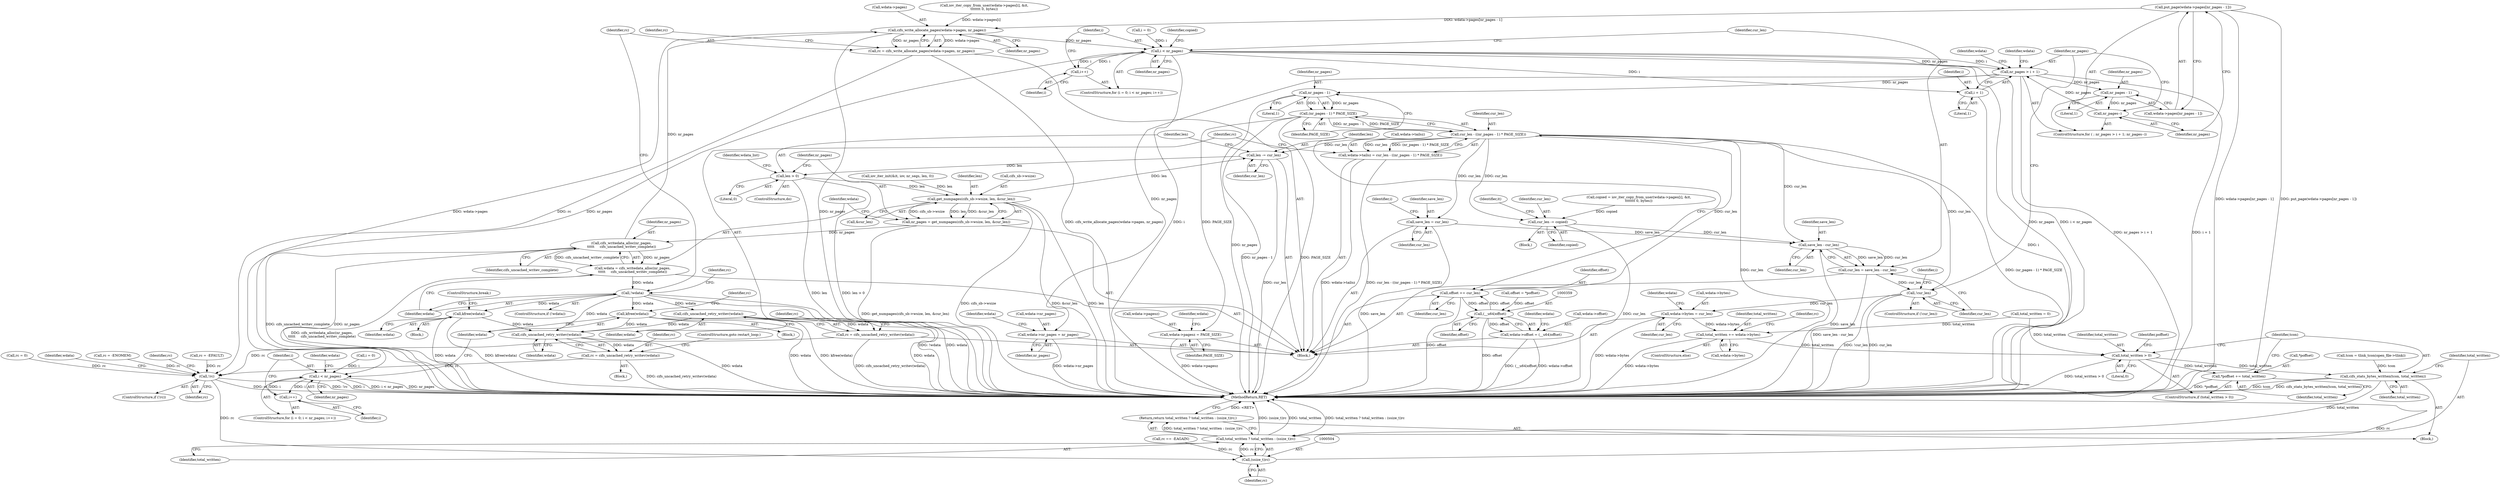 digraph "0_linux_5d81de8e8667da7135d3a32a964087c0faf5483f@array" {
"1000336" [label="(Call,put_page(wdata->pages[nr_pages - 1]))"];
"1000249" [label="(Call,cifs_write_allocate_pages(wdata->pages, nr_pages))"];
"1000247" [label="(Call,rc = cifs_write_allocate_pages(wdata->pages, nr_pages))"];
"1000434" [label="(Call,!rc)"];
"1000503" [label="(Call,(ssize_t)rc)"];
"1000500" [label="(Call,total_written ? total_written : (ssize_t)rc)"];
"1000499" [label="(Return,return total_written ? total_written : (ssize_t)rc;)"];
"1000267" [label="(Call,i < nr_pages)"];
"1000270" [label="(Call,i++)"];
"1000310" [label="(Call,i < nr_pages)"];
"1000313" [label="(Call,i++)"];
"1000329" [label="(Call,nr_pages > i + 1)"];
"1000341" [label="(Call,nr_pages - 1)"];
"1000334" [label="(Call,nr_pages--)"];
"1000349" [label="(Call,wdata->nr_pages = nr_pages)"];
"1000389" [label="(Call,nr_pages - 1)"];
"1000388" [label="(Call,(nr_pages - 1) * PAGE_SIZE)"];
"1000377" [label="(Call,wdata->pagesz = PAGE_SIZE)"];
"1000386" [label="(Call,cur_len - ((nr_pages - 1) * PAGE_SIZE))"];
"1000260" [label="(Call,save_len = cur_len)"];
"1000299" [label="(Call,save_len - cur_len)"];
"1000297" [label="(Call,cur_len = save_len - cur_len)"];
"1000303" [label="(Call,!cur_len)"];
"1000372" [label="(Call,wdata->bytes = cur_len)"];
"1000461" [label="(Call,total_written += wdata->bytes)"];
"1000489" [label="(Call,total_written > 0)"];
"1000492" [label="(Call,*poffset += total_written)"];
"1000496" [label="(Call,cifs_stats_bytes_written(tcon, total_written))"];
"1000285" [label="(Call,cur_len -= copied)"];
"1000382" [label="(Call,wdata->tailsz = cur_len - ((nr_pages - 1) * PAGE_SIZE))"];
"1000414" [label="(Call,offset += cur_len)"];
"1000358" [label="(Call,(__u64)offset)"];
"1000354" [label="(Call,wdata->offset = (__u64)offset)"];
"1000417" [label="(Call,len -= cur_len)"];
"1000420" [label="(Call,len > 0)"];
"1000226" [label="(Call,get_numpages(cifs_sb->wsize, len, &cur_len))"];
"1000224" [label="(Call,nr_pages = get_numpages(cifs_sb->wsize, len, &cur_len))"];
"1000235" [label="(Call,cifs_writedata_alloc(nr_pages,\n\t\t\t\t\t     cifs_uncached_writev_complete))"];
"1000233" [label="(Call,wdata = cifs_writedata_alloc(nr_pages,\n\t\t\t\t\t     cifs_uncached_writev_complete))"];
"1000239" [label="(Call,!wdata)"];
"1000257" [label="(Call,kfree(wdata))"];
"1000474" [label="(Call,cifs_uncached_retry_writev(wdata))"];
"1000472" [label="(Call,rc = cifs_uncached_retry_writev(wdata))"];
"1000321" [label="(Call,kfree(wdata))"];
"1000395" [label="(Call,cifs_uncached_retry_writev(wdata))"];
"1000393" [label="(Call,rc = cifs_uncached_retry_writev(wdata))"];
"1000331" [label="(Call,i + 1)"];
"1000503" [label="(Call,(ssize_t)rc)"];
"1000303" [label="(Call,!cur_len)"];
"1000353" [label="(Identifier,nr_pages)"];
"1000305" [label="(Block,)"];
"1000420" [label="(Call,len > 0)"];
"1000267" [label="(Call,i < nr_pages)"];
"1000350" [label="(Call,wdata->nr_pages)"];
"1000433" [label="(ControlStructure,if (!rc))"];
"1000261" [label="(Identifier,save_len)"];
"1000492" [label="(Call,*poffset += total_written)"];
"1000336" [label="(Call,put_page(wdata->pages[nr_pages - 1]))"];
"1000389" [label="(Call,nr_pages - 1)"];
"1000222" [label="(Block,)"];
"1000354" [label="(Call,wdata->offset = (__u64)offset)"];
"1000498" [label="(Identifier,total_written)"];
"1000324" [label="(Identifier,rc)"];
"1000231" [label="(Call,&cur_len)"];
"1000495" [label="(Identifier,total_written)"];
"1000417" [label="(Call,len -= cur_len)"];
"1000480" [label="(Identifier,wdata)"];
"1000214" [label="(Call,iov_iter_init(&it, iov, nr_segs, len, 0))"];
"1000398" [label="(Identifier,rc)"];
"1000270" [label="(Call,i++)"];
"1000265" [label="(Identifier,i)"];
"1000328" [label="(ControlStructure,for ( ; nr_pages > i + 1; nr_pages--))"];
"1000314" [label="(Identifier,i)"];
"1000386" [label="(Call,cur_len - ((nr_pages - 1) * PAGE_SIZE))"];
"1000335" [label="(Identifier,nr_pages)"];
"1000349" [label="(Call,wdata->nr_pages = nr_pages)"];
"1000308" [label="(Identifier,i)"];
"1000322" [label="(Identifier,wdata)"];
"1000506" [label="(MethodReturn,RET)"];
"1000339" [label="(Identifier,wdata)"];
"1000243" [label="(Identifier,rc)"];
"1000318" [label="(Identifier,wdata)"];
"1000236" [label="(Identifier,nr_pages)"];
"1000342" [label="(Identifier,nr_pages)"];
"1000312" [label="(Identifier,nr_pages)"];
"1000268" [label="(Identifier,i)"];
"1000473" [label="(Identifier,rc)"];
"1000341" [label="(Call,nr_pages - 1)"];
"1000377" [label="(Call,wdata->pagesz = PAGE_SIZE)"];
"1000460" [label="(ControlStructure,else)"];
"1000307" [label="(Call,i = 0)"];
"1000494" [label="(Identifier,poffset)"];
"1000300" [label="(Identifier,save_len)"];
"1000462" [label="(Identifier,total_written)"];
"1000346" [label="(Identifier,wdata)"];
"1000493" [label="(Call,*poffset)"];
"1000419" [label="(Identifier,cur_len)"];
"1000390" [label="(Identifier,nr_pages)"];
"1000427" [label="(Identifier,wdata_list)"];
"1000337" [label="(Call,wdata->pages[nr_pages - 1])"];
"1000421" [label="(Identifier,len)"];
"1000383" [label="(Call,wdata->tailsz)"];
"1000272" [label="(Block,)"];
"1000258" [label="(Identifier,wdata)"];
"1000384" [label="(Identifier,wdata)"];
"1000224" [label="(Call,nr_pages = get_numpages(cifs_sb->wsize, len, &cur_len))"];
"1000334" [label="(Call,nr_pages--)"];
"1000260" [label="(Call,save_len = cur_len)"];
"1000311" [label="(Identifier,i)"];
"1000297" [label="(Call,cur_len = save_len - cur_len)"];
"1000435" [label="(Identifier,rc)"];
"1000416" [label="(Identifier,cur_len)"];
"1000330" [label="(Identifier,nr_pages)"];
"1000393" [label="(Call,rc = cifs_uncached_retry_writev(wdata))"];
"1000285" [label="(Call,cur_len -= copied)"];
"1000226" [label="(Call,get_numpages(cifs_sb->wsize, len, &cur_len))"];
"1000505" [label="(Identifier,rc)"];
"1000372" [label="(Call,wdata->bytes = cur_len)"];
"1000471" [label="(Block,)"];
"1000225" [label="(Identifier,nr_pages)"];
"1000422" [label="(Literal,0)"];
"1000415" [label="(Identifier,offset)"];
"1000253" [label="(Identifier,nr_pages)"];
"1000257" [label="(Call,kfree(wdata))"];
"1000242" [label="(Call,rc = -ENOMEM)"];
"1000388" [label="(Call,(nr_pages - 1) * PAGE_SIZE)"];
"1000381" [label="(Identifier,PAGE_SIZE)"];
"1000262" [label="(Identifier,cur_len)"];
"1000248" [label="(Identifier,rc)"];
"1000343" [label="(Literal,1)"];
"1000396" [label="(Identifier,wdata)"];
"1000302" [label="(ControlStructure,if (!cur_len))"];
"1000274" [label="(Identifier,copied)"];
"1000238" [label="(ControlStructure,if (!wdata))"];
"1000304" [label="(Identifier,cur_len)"];
"1000438" [label="(Identifier,rc)"];
"1000230" [label="(Identifier,len)"];
"1000476" [label="(ControlStructure,goto restart_loop;)"];
"1000227" [label="(Call,cifs_sb->wsize)"];
"1000313" [label="(Call,i++)"];
"1000306" [label="(ControlStructure,for (i = 0; i < nr_pages; i++))"];
"1000502" [label="(Identifier,total_written)"];
"1000392" [label="(Identifier,PAGE_SIZE)"];
"1000323" [label="(Call,rc = -EFAULT)"];
"1000497" [label="(Identifier,tcon)"];
"1000249" [label="(Call,cifs_write_allocate_pages(wdata->pages, nr_pages))"];
"1000290" [label="(Identifier,it)"];
"1000310" [label="(Call,i < nr_pages)"];
"1000250" [label="(Call,wdata->pages)"];
"1000247" [label="(Call,rc = cifs_write_allocate_pages(wdata->pages, nr_pages))"];
"1000255" [label="(Identifier,rc)"];
"1000360" [label="(Identifier,offset)"];
"1000378" [label="(Call,wdata->pagesz)"];
"1000395" [label="(Call,cifs_uncached_retry_writev(wdata))"];
"1000501" [label="(Identifier,total_written)"];
"1000173" [label="(Call,tcon = tlink_tcon(open_file->tlink))"];
"1000271" [label="(Identifier,i)"];
"1000391" [label="(Literal,1)"];
"1000269" [label="(Identifier,nr_pages)"];
"1000467" [label="(Call,rc == -EAGAIN)"];
"1000120" [label="(Call,total_written = 0)"];
"1000463" [label="(Call,wdata->bytes)"];
"1000428" [label="(Call,rc = 0)"];
"1000233" [label="(Call,wdata = cifs_writedata_alloc(nr_pages,\n\t\t\t\t\t     cifs_uncached_writev_complete))"];
"1000434" [label="(Call,!rc)"];
"1000235" [label="(Call,cifs_writedata_alloc(nr_pages,\n\t\t\t\t\t     cifs_uncached_writev_complete))"];
"1000321" [label="(Call,kfree(wdata))"];
"1000333" [label="(Literal,1)"];
"1000373" [label="(Call,wdata->bytes)"];
"1000286" [label="(Identifier,cur_len)"];
"1000387" [label="(Identifier,cur_len)"];
"1000331" [label="(Call,i + 1)"];
"1000468" [label="(Identifier,rc)"];
"1000418" [label="(Identifier,len)"];
"1000363" [label="(Identifier,wdata)"];
"1000112" [label="(Block,)"];
"1000475" [label="(Identifier,wdata)"];
"1000472" [label="(Call,rc = cifs_uncached_retry_writev(wdata))"];
"1000263" [label="(ControlStructure,for (i = 0; i < nr_pages; i++))"];
"1000376" [label="(Identifier,cur_len)"];
"1000298" [label="(Identifier,cur_len)"];
"1000299" [label="(Call,save_len - cur_len)"];
"1000491" [label="(Literal,0)"];
"1000275" [label="(Call,iov_iter_copy_from_user(wdata->pages[i], &it,\n\t\t\t\t\t\t\t 0, bytes))"];
"1000273" [label="(Call,copied = iov_iter_copy_from_user(wdata->pages[i], &it,\n\t\t\t\t\t\t\t 0, bytes))"];
"1000394" [label="(Identifier,rc)"];
"1000474" [label="(Call,cifs_uncached_retry_writev(wdata))"];
"1000221" [label="(ControlStructure,do)"];
"1000379" [label="(Identifier,wdata)"];
"1000500" [label="(Call,total_written ? total_written : (ssize_t)rc)"];
"1000382" [label="(Call,wdata->tailsz = cur_len - ((nr_pages - 1) * PAGE_SIZE))"];
"1000301" [label="(Identifier,cur_len)"];
"1000414" [label="(Call,offset += cur_len)"];
"1000358" [label="(Call,(__u64)offset)"];
"1000355" [label="(Call,wdata->offset)"];
"1000234" [label="(Identifier,wdata)"];
"1000490" [label="(Identifier,total_written)"];
"1000287" [label="(Identifier,copied)"];
"1000237" [label="(Identifier,cifs_uncached_writev_complete)"];
"1000329" [label="(Call,nr_pages > i + 1)"];
"1000332" [label="(Identifier,i)"];
"1000489" [label="(Call,total_written > 0)"];
"1000461" [label="(Call,total_written += wdata->bytes)"];
"1000264" [label="(Call,i = 0)"];
"1000499" [label="(Return,return total_written ? total_written : (ssize_t)rc;)"];
"1000256" [label="(Block,)"];
"1000259" [label="(ControlStructure,break;)"];
"1000496" [label="(Call,cifs_stats_bytes_written(tcon, total_written))"];
"1000193" [label="(Call,offset = *poffset)"];
"1000488" [label="(ControlStructure,if (total_written > 0))"];
"1000356" [label="(Identifier,wdata)"];
"1000240" [label="(Identifier,wdata)"];
"1000239" [label="(Call,!wdata)"];
"1000336" -> "1000328"  [label="AST: "];
"1000336" -> "1000337"  [label="CFG: "];
"1000337" -> "1000336"  [label="AST: "];
"1000335" -> "1000336"  [label="CFG: "];
"1000336" -> "1000506"  [label="DDG: put_page(wdata->pages[nr_pages - 1])"];
"1000336" -> "1000506"  [label="DDG: wdata->pages[nr_pages - 1]"];
"1000336" -> "1000249"  [label="DDG: wdata->pages[nr_pages - 1]"];
"1000249" -> "1000247"  [label="AST: "];
"1000249" -> "1000253"  [label="CFG: "];
"1000250" -> "1000249"  [label="AST: "];
"1000253" -> "1000249"  [label="AST: "];
"1000247" -> "1000249"  [label="CFG: "];
"1000249" -> "1000506"  [label="DDG: nr_pages"];
"1000249" -> "1000506"  [label="DDG: wdata->pages"];
"1000249" -> "1000247"  [label="DDG: wdata->pages"];
"1000249" -> "1000247"  [label="DDG: nr_pages"];
"1000275" -> "1000249"  [label="DDG: wdata->pages[i]"];
"1000235" -> "1000249"  [label="DDG: nr_pages"];
"1000249" -> "1000267"  [label="DDG: nr_pages"];
"1000247" -> "1000222"  [label="AST: "];
"1000248" -> "1000247"  [label="AST: "];
"1000255" -> "1000247"  [label="CFG: "];
"1000247" -> "1000506"  [label="DDG: cifs_write_allocate_pages(wdata->pages, nr_pages)"];
"1000247" -> "1000434"  [label="DDG: rc"];
"1000434" -> "1000433"  [label="AST: "];
"1000434" -> "1000435"  [label="CFG: "];
"1000435" -> "1000434"  [label="AST: "];
"1000438" -> "1000434"  [label="CFG: "];
"1000480" -> "1000434"  [label="CFG: "];
"1000434" -> "1000506"  [label="DDG: !rc"];
"1000434" -> "1000506"  [label="DDG: rc"];
"1000393" -> "1000434"  [label="DDG: rc"];
"1000428" -> "1000434"  [label="DDG: rc"];
"1000242" -> "1000434"  [label="DDG: rc"];
"1000323" -> "1000434"  [label="DDG: rc"];
"1000472" -> "1000434"  [label="DDG: rc"];
"1000434" -> "1000503"  [label="DDG: rc"];
"1000503" -> "1000500"  [label="AST: "];
"1000503" -> "1000505"  [label="CFG: "];
"1000504" -> "1000503"  [label="AST: "];
"1000505" -> "1000503"  [label="AST: "];
"1000500" -> "1000503"  [label="CFG: "];
"1000503" -> "1000506"  [label="DDG: rc"];
"1000503" -> "1000500"  [label="DDG: rc"];
"1000467" -> "1000503"  [label="DDG: rc"];
"1000500" -> "1000499"  [label="AST: "];
"1000500" -> "1000502"  [label="CFG: "];
"1000501" -> "1000500"  [label="AST: "];
"1000502" -> "1000500"  [label="AST: "];
"1000499" -> "1000500"  [label="CFG: "];
"1000500" -> "1000506"  [label="DDG: (ssize_t)rc"];
"1000500" -> "1000506"  [label="DDG: total_written"];
"1000500" -> "1000506"  [label="DDG: total_written ? total_written : (ssize_t)rc"];
"1000500" -> "1000499"  [label="DDG: total_written ? total_written : (ssize_t)rc"];
"1000496" -> "1000500"  [label="DDG: total_written"];
"1000499" -> "1000112"  [label="AST: "];
"1000506" -> "1000499"  [label="CFG: "];
"1000499" -> "1000506"  [label="DDG: <RET>"];
"1000267" -> "1000263"  [label="AST: "];
"1000267" -> "1000269"  [label="CFG: "];
"1000268" -> "1000267"  [label="AST: "];
"1000269" -> "1000267"  [label="AST: "];
"1000274" -> "1000267"  [label="CFG: "];
"1000298" -> "1000267"  [label="CFG: "];
"1000267" -> "1000506"  [label="DDG: nr_pages"];
"1000267" -> "1000506"  [label="DDG: i < nr_pages"];
"1000267" -> "1000506"  [label="DDG: i"];
"1000264" -> "1000267"  [label="DDG: i"];
"1000270" -> "1000267"  [label="DDG: i"];
"1000267" -> "1000270"  [label="DDG: i"];
"1000267" -> "1000310"  [label="DDG: nr_pages"];
"1000267" -> "1000329"  [label="DDG: nr_pages"];
"1000267" -> "1000329"  [label="DDG: i"];
"1000267" -> "1000331"  [label="DDG: i"];
"1000270" -> "1000263"  [label="AST: "];
"1000270" -> "1000271"  [label="CFG: "];
"1000271" -> "1000270"  [label="AST: "];
"1000268" -> "1000270"  [label="CFG: "];
"1000310" -> "1000306"  [label="AST: "];
"1000310" -> "1000312"  [label="CFG: "];
"1000311" -> "1000310"  [label="AST: "];
"1000312" -> "1000310"  [label="AST: "];
"1000318" -> "1000310"  [label="CFG: "];
"1000322" -> "1000310"  [label="CFG: "];
"1000310" -> "1000506"  [label="DDG: i < nr_pages"];
"1000310" -> "1000506"  [label="DDG: nr_pages"];
"1000310" -> "1000506"  [label="DDG: i"];
"1000307" -> "1000310"  [label="DDG: i"];
"1000313" -> "1000310"  [label="DDG: i"];
"1000310" -> "1000313"  [label="DDG: i"];
"1000313" -> "1000306"  [label="AST: "];
"1000313" -> "1000314"  [label="CFG: "];
"1000314" -> "1000313"  [label="AST: "];
"1000311" -> "1000313"  [label="CFG: "];
"1000329" -> "1000328"  [label="AST: "];
"1000329" -> "1000331"  [label="CFG: "];
"1000330" -> "1000329"  [label="AST: "];
"1000331" -> "1000329"  [label="AST: "];
"1000339" -> "1000329"  [label="CFG: "];
"1000346" -> "1000329"  [label="CFG: "];
"1000329" -> "1000506"  [label="DDG: i + 1"];
"1000329" -> "1000506"  [label="DDG: nr_pages > i + 1"];
"1000334" -> "1000329"  [label="DDG: nr_pages"];
"1000329" -> "1000341"  [label="DDG: nr_pages"];
"1000329" -> "1000349"  [label="DDG: nr_pages"];
"1000329" -> "1000389"  [label="DDG: nr_pages"];
"1000341" -> "1000337"  [label="AST: "];
"1000341" -> "1000343"  [label="CFG: "];
"1000342" -> "1000341"  [label="AST: "];
"1000343" -> "1000341"  [label="AST: "];
"1000337" -> "1000341"  [label="CFG: "];
"1000341" -> "1000334"  [label="DDG: nr_pages"];
"1000334" -> "1000328"  [label="AST: "];
"1000334" -> "1000335"  [label="CFG: "];
"1000335" -> "1000334"  [label="AST: "];
"1000330" -> "1000334"  [label="CFG: "];
"1000349" -> "1000222"  [label="AST: "];
"1000349" -> "1000353"  [label="CFG: "];
"1000350" -> "1000349"  [label="AST: "];
"1000353" -> "1000349"  [label="AST: "];
"1000356" -> "1000349"  [label="CFG: "];
"1000349" -> "1000506"  [label="DDG: wdata->nr_pages"];
"1000389" -> "1000388"  [label="AST: "];
"1000389" -> "1000391"  [label="CFG: "];
"1000390" -> "1000389"  [label="AST: "];
"1000391" -> "1000389"  [label="AST: "];
"1000392" -> "1000389"  [label="CFG: "];
"1000389" -> "1000506"  [label="DDG: nr_pages"];
"1000389" -> "1000388"  [label="DDG: nr_pages"];
"1000389" -> "1000388"  [label="DDG: 1"];
"1000388" -> "1000386"  [label="AST: "];
"1000388" -> "1000392"  [label="CFG: "];
"1000392" -> "1000388"  [label="AST: "];
"1000386" -> "1000388"  [label="CFG: "];
"1000388" -> "1000506"  [label="DDG: nr_pages - 1"];
"1000388" -> "1000506"  [label="DDG: PAGE_SIZE"];
"1000388" -> "1000377"  [label="DDG: PAGE_SIZE"];
"1000388" -> "1000386"  [label="DDG: nr_pages - 1"];
"1000388" -> "1000386"  [label="DDG: PAGE_SIZE"];
"1000377" -> "1000222"  [label="AST: "];
"1000377" -> "1000381"  [label="CFG: "];
"1000378" -> "1000377"  [label="AST: "];
"1000381" -> "1000377"  [label="AST: "];
"1000384" -> "1000377"  [label="CFG: "];
"1000377" -> "1000506"  [label="DDG: wdata->pagesz"];
"1000386" -> "1000382"  [label="AST: "];
"1000387" -> "1000386"  [label="AST: "];
"1000382" -> "1000386"  [label="CFG: "];
"1000386" -> "1000506"  [label="DDG: (nr_pages - 1) * PAGE_SIZE"];
"1000386" -> "1000506"  [label="DDG: cur_len"];
"1000386" -> "1000260"  [label="DDG: cur_len"];
"1000386" -> "1000285"  [label="DDG: cur_len"];
"1000386" -> "1000299"  [label="DDG: cur_len"];
"1000386" -> "1000382"  [label="DDG: cur_len"];
"1000386" -> "1000382"  [label="DDG: (nr_pages - 1) * PAGE_SIZE"];
"1000303" -> "1000386"  [label="DDG: cur_len"];
"1000386" -> "1000414"  [label="DDG: cur_len"];
"1000386" -> "1000417"  [label="DDG: cur_len"];
"1000260" -> "1000222"  [label="AST: "];
"1000260" -> "1000262"  [label="CFG: "];
"1000261" -> "1000260"  [label="AST: "];
"1000262" -> "1000260"  [label="AST: "];
"1000265" -> "1000260"  [label="CFG: "];
"1000260" -> "1000506"  [label="DDG: save_len"];
"1000260" -> "1000299"  [label="DDG: save_len"];
"1000299" -> "1000297"  [label="AST: "];
"1000299" -> "1000301"  [label="CFG: "];
"1000300" -> "1000299"  [label="AST: "];
"1000301" -> "1000299"  [label="AST: "];
"1000297" -> "1000299"  [label="CFG: "];
"1000299" -> "1000506"  [label="DDG: save_len"];
"1000299" -> "1000297"  [label="DDG: save_len"];
"1000299" -> "1000297"  [label="DDG: cur_len"];
"1000285" -> "1000299"  [label="DDG: cur_len"];
"1000297" -> "1000222"  [label="AST: "];
"1000298" -> "1000297"  [label="AST: "];
"1000304" -> "1000297"  [label="CFG: "];
"1000297" -> "1000506"  [label="DDG: save_len - cur_len"];
"1000297" -> "1000303"  [label="DDG: cur_len"];
"1000303" -> "1000302"  [label="AST: "];
"1000303" -> "1000304"  [label="CFG: "];
"1000304" -> "1000303"  [label="AST: "];
"1000308" -> "1000303"  [label="CFG: "];
"1000330" -> "1000303"  [label="CFG: "];
"1000303" -> "1000506"  [label="DDG: cur_len"];
"1000303" -> "1000506"  [label="DDG: !cur_len"];
"1000303" -> "1000372"  [label="DDG: cur_len"];
"1000372" -> "1000222"  [label="AST: "];
"1000372" -> "1000376"  [label="CFG: "];
"1000373" -> "1000372"  [label="AST: "];
"1000376" -> "1000372"  [label="AST: "];
"1000379" -> "1000372"  [label="CFG: "];
"1000372" -> "1000506"  [label="DDG: wdata->bytes"];
"1000372" -> "1000461"  [label="DDG: wdata->bytes"];
"1000461" -> "1000460"  [label="AST: "];
"1000461" -> "1000463"  [label="CFG: "];
"1000462" -> "1000461"  [label="AST: "];
"1000463" -> "1000461"  [label="AST: "];
"1000468" -> "1000461"  [label="CFG: "];
"1000461" -> "1000506"  [label="DDG: wdata->bytes"];
"1000120" -> "1000461"  [label="DDG: total_written"];
"1000461" -> "1000489"  [label="DDG: total_written"];
"1000489" -> "1000488"  [label="AST: "];
"1000489" -> "1000491"  [label="CFG: "];
"1000490" -> "1000489"  [label="AST: "];
"1000491" -> "1000489"  [label="AST: "];
"1000494" -> "1000489"  [label="CFG: "];
"1000497" -> "1000489"  [label="CFG: "];
"1000489" -> "1000506"  [label="DDG: total_written > 0"];
"1000120" -> "1000489"  [label="DDG: total_written"];
"1000489" -> "1000492"  [label="DDG: total_written"];
"1000489" -> "1000496"  [label="DDG: total_written"];
"1000492" -> "1000488"  [label="AST: "];
"1000492" -> "1000495"  [label="CFG: "];
"1000493" -> "1000492"  [label="AST: "];
"1000495" -> "1000492"  [label="AST: "];
"1000497" -> "1000492"  [label="CFG: "];
"1000492" -> "1000506"  [label="DDG: *poffset"];
"1000496" -> "1000112"  [label="AST: "];
"1000496" -> "1000498"  [label="CFG: "];
"1000497" -> "1000496"  [label="AST: "];
"1000498" -> "1000496"  [label="AST: "];
"1000501" -> "1000496"  [label="CFG: "];
"1000496" -> "1000506"  [label="DDG: cifs_stats_bytes_written(tcon, total_written)"];
"1000496" -> "1000506"  [label="DDG: tcon"];
"1000173" -> "1000496"  [label="DDG: tcon"];
"1000285" -> "1000272"  [label="AST: "];
"1000285" -> "1000287"  [label="CFG: "];
"1000286" -> "1000285"  [label="AST: "];
"1000287" -> "1000285"  [label="AST: "];
"1000290" -> "1000285"  [label="CFG: "];
"1000285" -> "1000506"  [label="DDG: cur_len"];
"1000273" -> "1000285"  [label="DDG: copied"];
"1000382" -> "1000222"  [label="AST: "];
"1000383" -> "1000382"  [label="AST: "];
"1000394" -> "1000382"  [label="CFG: "];
"1000382" -> "1000506"  [label="DDG: wdata->tailsz"];
"1000382" -> "1000506"  [label="DDG: cur_len - ((nr_pages - 1) * PAGE_SIZE)"];
"1000414" -> "1000222"  [label="AST: "];
"1000414" -> "1000416"  [label="CFG: "];
"1000415" -> "1000414"  [label="AST: "];
"1000416" -> "1000414"  [label="AST: "];
"1000418" -> "1000414"  [label="CFG: "];
"1000414" -> "1000506"  [label="DDG: offset"];
"1000414" -> "1000358"  [label="DDG: offset"];
"1000358" -> "1000414"  [label="DDG: offset"];
"1000358" -> "1000354"  [label="AST: "];
"1000358" -> "1000360"  [label="CFG: "];
"1000359" -> "1000358"  [label="AST: "];
"1000360" -> "1000358"  [label="AST: "];
"1000354" -> "1000358"  [label="CFG: "];
"1000358" -> "1000506"  [label="DDG: offset"];
"1000358" -> "1000354"  [label="DDG: offset"];
"1000193" -> "1000358"  [label="DDG: offset"];
"1000354" -> "1000222"  [label="AST: "];
"1000355" -> "1000354"  [label="AST: "];
"1000363" -> "1000354"  [label="CFG: "];
"1000354" -> "1000506"  [label="DDG: (__u64)offset"];
"1000354" -> "1000506"  [label="DDG: wdata->offset"];
"1000417" -> "1000222"  [label="AST: "];
"1000417" -> "1000419"  [label="CFG: "];
"1000418" -> "1000417"  [label="AST: "];
"1000419" -> "1000417"  [label="AST: "];
"1000421" -> "1000417"  [label="CFG: "];
"1000417" -> "1000506"  [label="DDG: cur_len"];
"1000226" -> "1000417"  [label="DDG: len"];
"1000417" -> "1000420"  [label="DDG: len"];
"1000420" -> "1000221"  [label="AST: "];
"1000420" -> "1000422"  [label="CFG: "];
"1000421" -> "1000420"  [label="AST: "];
"1000422" -> "1000420"  [label="AST: "];
"1000225" -> "1000420"  [label="CFG: "];
"1000427" -> "1000420"  [label="CFG: "];
"1000420" -> "1000506"  [label="DDG: len > 0"];
"1000420" -> "1000506"  [label="DDG: len"];
"1000420" -> "1000226"  [label="DDG: len"];
"1000226" -> "1000224"  [label="AST: "];
"1000226" -> "1000231"  [label="CFG: "];
"1000227" -> "1000226"  [label="AST: "];
"1000230" -> "1000226"  [label="AST: "];
"1000231" -> "1000226"  [label="AST: "];
"1000224" -> "1000226"  [label="CFG: "];
"1000226" -> "1000506"  [label="DDG: cifs_sb->wsize"];
"1000226" -> "1000506"  [label="DDG: &cur_len"];
"1000226" -> "1000506"  [label="DDG: len"];
"1000226" -> "1000224"  [label="DDG: cifs_sb->wsize"];
"1000226" -> "1000224"  [label="DDG: len"];
"1000226" -> "1000224"  [label="DDG: &cur_len"];
"1000214" -> "1000226"  [label="DDG: len"];
"1000224" -> "1000222"  [label="AST: "];
"1000225" -> "1000224"  [label="AST: "];
"1000234" -> "1000224"  [label="CFG: "];
"1000224" -> "1000506"  [label="DDG: get_numpages(cifs_sb->wsize, len, &cur_len)"];
"1000224" -> "1000235"  [label="DDG: nr_pages"];
"1000235" -> "1000233"  [label="AST: "];
"1000235" -> "1000237"  [label="CFG: "];
"1000236" -> "1000235"  [label="AST: "];
"1000237" -> "1000235"  [label="AST: "];
"1000233" -> "1000235"  [label="CFG: "];
"1000235" -> "1000506"  [label="DDG: cifs_uncached_writev_complete"];
"1000235" -> "1000506"  [label="DDG: nr_pages"];
"1000235" -> "1000233"  [label="DDG: nr_pages"];
"1000235" -> "1000233"  [label="DDG: cifs_uncached_writev_complete"];
"1000233" -> "1000222"  [label="AST: "];
"1000234" -> "1000233"  [label="AST: "];
"1000240" -> "1000233"  [label="CFG: "];
"1000233" -> "1000506"  [label="DDG: cifs_writedata_alloc(nr_pages,\n\t\t\t\t\t     cifs_uncached_writev_complete)"];
"1000233" -> "1000239"  [label="DDG: wdata"];
"1000239" -> "1000238"  [label="AST: "];
"1000239" -> "1000240"  [label="CFG: "];
"1000240" -> "1000239"  [label="AST: "];
"1000243" -> "1000239"  [label="CFG: "];
"1000248" -> "1000239"  [label="CFG: "];
"1000239" -> "1000506"  [label="DDG: !wdata"];
"1000239" -> "1000506"  [label="DDG: wdata"];
"1000239" -> "1000257"  [label="DDG: wdata"];
"1000239" -> "1000321"  [label="DDG: wdata"];
"1000239" -> "1000395"  [label="DDG: wdata"];
"1000239" -> "1000474"  [label="DDG: wdata"];
"1000257" -> "1000256"  [label="AST: "];
"1000257" -> "1000258"  [label="CFG: "];
"1000258" -> "1000257"  [label="AST: "];
"1000259" -> "1000257"  [label="CFG: "];
"1000257" -> "1000506"  [label="DDG: wdata"];
"1000257" -> "1000506"  [label="DDG: kfree(wdata)"];
"1000257" -> "1000474"  [label="DDG: wdata"];
"1000474" -> "1000472"  [label="AST: "];
"1000474" -> "1000475"  [label="CFG: "];
"1000475" -> "1000474"  [label="AST: "];
"1000472" -> "1000474"  [label="CFG: "];
"1000474" -> "1000506"  [label="DDG: wdata"];
"1000474" -> "1000472"  [label="DDG: wdata"];
"1000395" -> "1000474"  [label="DDG: wdata"];
"1000321" -> "1000474"  [label="DDG: wdata"];
"1000472" -> "1000471"  [label="AST: "];
"1000473" -> "1000472"  [label="AST: "];
"1000476" -> "1000472"  [label="CFG: "];
"1000472" -> "1000506"  [label="DDG: cifs_uncached_retry_writev(wdata)"];
"1000321" -> "1000305"  [label="AST: "];
"1000321" -> "1000322"  [label="CFG: "];
"1000322" -> "1000321"  [label="AST: "];
"1000324" -> "1000321"  [label="CFG: "];
"1000321" -> "1000506"  [label="DDG: wdata"];
"1000321" -> "1000506"  [label="DDG: kfree(wdata)"];
"1000395" -> "1000393"  [label="AST: "];
"1000395" -> "1000396"  [label="CFG: "];
"1000396" -> "1000395"  [label="AST: "];
"1000393" -> "1000395"  [label="CFG: "];
"1000395" -> "1000506"  [label="DDG: wdata"];
"1000395" -> "1000393"  [label="DDG: wdata"];
"1000393" -> "1000222"  [label="AST: "];
"1000394" -> "1000393"  [label="AST: "];
"1000398" -> "1000393"  [label="CFG: "];
"1000393" -> "1000506"  [label="DDG: cifs_uncached_retry_writev(wdata)"];
"1000331" -> "1000333"  [label="CFG: "];
"1000332" -> "1000331"  [label="AST: "];
"1000333" -> "1000331"  [label="AST: "];
"1000331" -> "1000506"  [label="DDG: i"];
}
